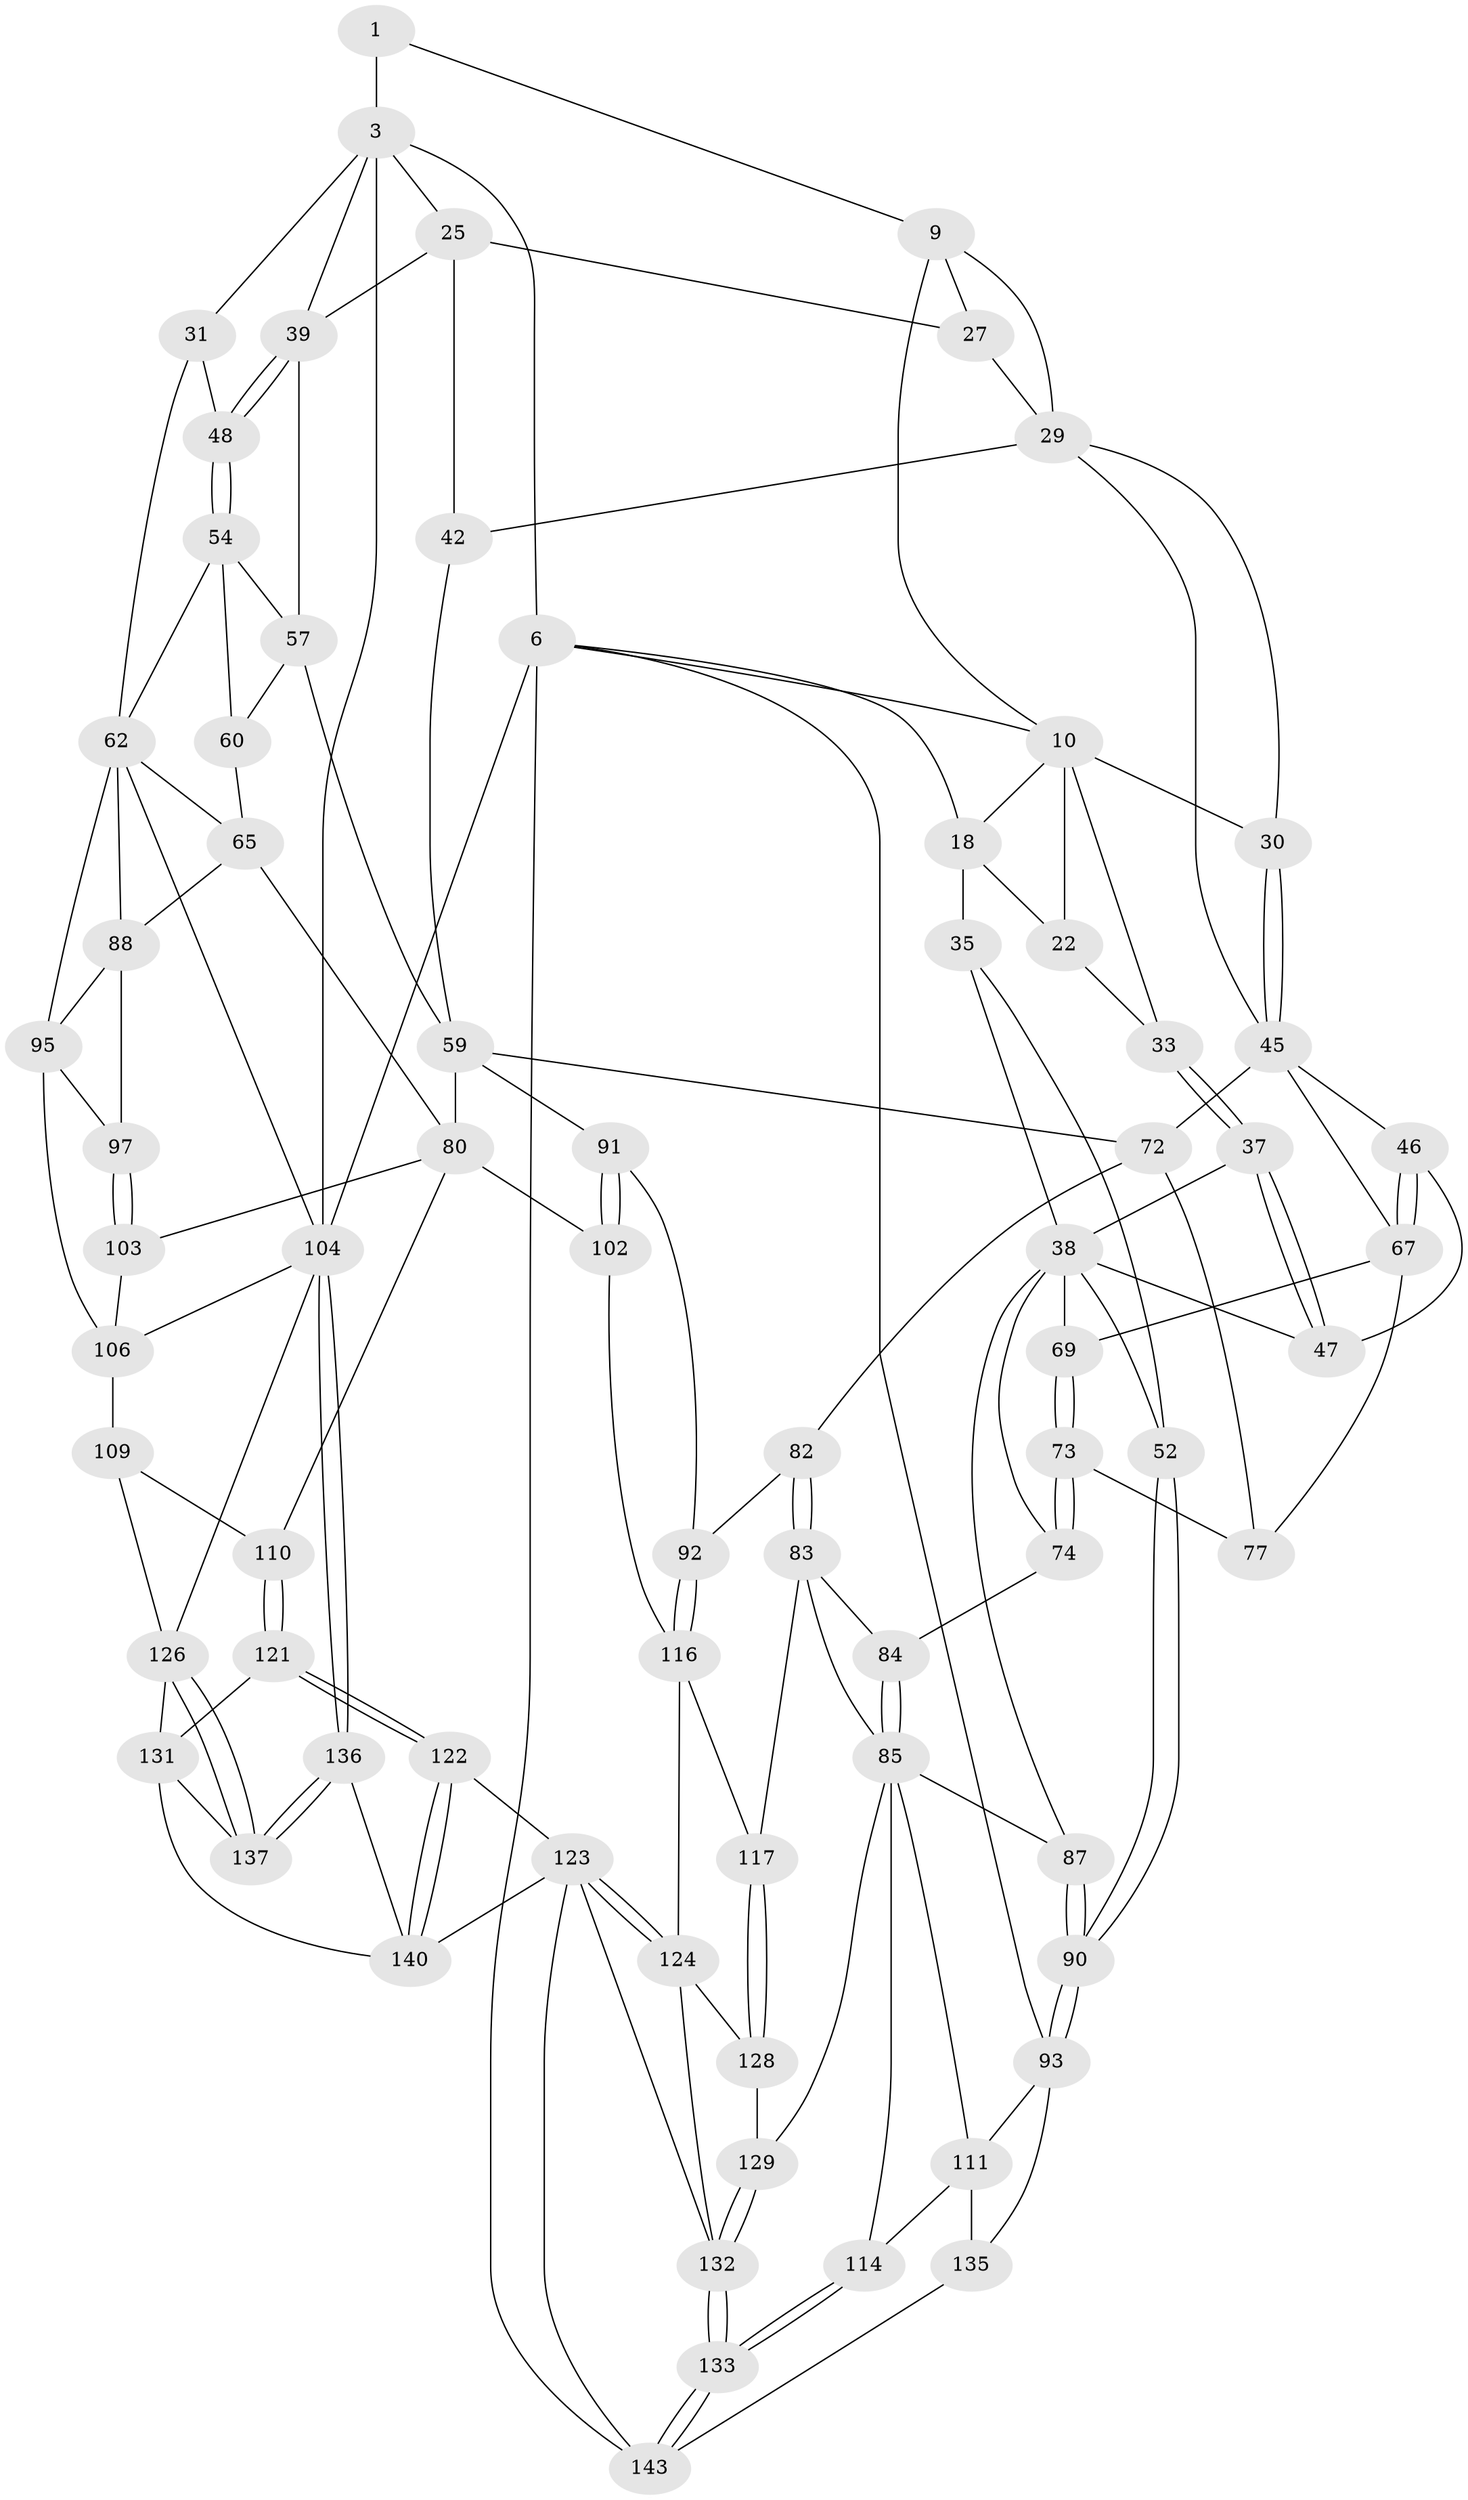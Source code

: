 // original degree distribution, {3: 0.0136986301369863, 4: 0.22602739726027396, 6: 0.21232876712328766, 5: 0.547945205479452}
// Generated by graph-tools (version 1.1) at 2025/16/03/09/25 04:16:46]
// undirected, 73 vertices, 164 edges
graph export_dot {
graph [start="1"]
  node [color=gray90,style=filled];
  1 [pos="+0.3615949282289235+0",super="+2+8"];
  3 [pos="+0.6629077992147424+0",super="+4+13"];
  6 [pos="+0+0",super="+7+94"];
  9 [pos="+0.3437325176556137+0.02685584966979774",super="+28"];
  10 [pos="+0.3079006054906675+0.05475526986455325",super="+20+11"];
  18 [pos="+0+0.0408898519931852",super="+19+24"];
  22 [pos="+0.1335460397263953+0.055702664057899136",super="+23"];
  25 [pos="+0.5155735550841772+0.10563498825538802",super="+41+26"];
  27 [pos="+0.42869715881242604+0.12684819736503236"];
  29 [pos="+0.36368955851590345+0.19345013236714986",super="+34"];
  30 [pos="+0.2868585636816189+0.18463994417716728"];
  31 [pos="+0.8894611123635486+0.16702720535790466",super="+32"];
  33 [pos="+0.15856883483985443+0.20557478876690943"];
  35 [pos="+0.05112100814551591+0.15008270322502457",super="+36"];
  37 [pos="+0.15644830651305286+0.21316271390565142"];
  38 [pos="+0.10835748110427118+0.22223485852269606",super="+50"];
  39 [pos="+0.6720094000063677+0.16047787551540657",super="+40"];
  42 [pos="+0.43248621803150844+0.27299484238612987",super="+44"];
  45 [pos="+0.2597903569987717+0.23360844748184167",super="+49"];
  46 [pos="+0.2309206556549708+0.2666160935127649"];
  47 [pos="+0.21458712447142242+0.2668428700350906"];
  48 [pos="+0.8413196120324932+0.1966127721465373"];
  52 [pos="+0+0.35758814856544413"];
  54 [pos="+0.8182974444209569+0.23164989893675608",super="+55"];
  57 [pos="+0.6672273935765315+0.2413558828302433",super="+58"];
  59 [pos="+0.5805369402592455+0.38558353061658684",super="+70"];
  60 [pos="+0.7318585790728086+0.38218169606493746",super="+61"];
  62 [pos="+1+0.3542008273461697",super="+98+63"];
  65 [pos="+0.7288347152403372+0.43173469627726",super="+79"];
  67 [pos="+0.3067274000350456+0.34345870273962004",super="+68"];
  69 [pos="+0.1763099761611512+0.37585560625057485"];
  72 [pos="+0.43537828594459366+0.4689274778284034",super="+76"];
  73 [pos="+0.16291143997796834+0.40161484349050697",super="+78"];
  74 [pos="+0.09138959004655338+0.45353076309877727",super="+81"];
  77 [pos="+0.2951517762382613+0.47920353597865756"];
  80 [pos="+0.6641185568865969+0.5025955493916849",super="+100"];
  82 [pos="+0.2817568208901147+0.5982439752490154"];
  83 [pos="+0.2406105001104735+0.6248396761196344",super="+118"];
  84 [pos="+0.22034146308444058+0.6290535323118651"];
  85 [pos="+0.21396882686054414+0.6325922877045768",super="+86+113"];
  87 [pos="+0.07671420116092591+0.582060557274816"];
  88 [pos="+0.9342040092330293+0.489628189809089",super="+89"];
  90 [pos="+0+0.6502757804894033"];
  91 [pos="+0.444278781182293+0.5955755043568626"];
  92 [pos="+0.3924420331900553+0.6485161393424945"];
  93 [pos="+0+0.761054627243891",super="+112"];
  95 [pos="+0.9176982564246672+0.5602297984690301",super="+99+96"];
  97 [pos="+0.8716859686420808+0.6029643406311571"];
  102 [pos="+0.5963427845984498+0.6414949534107574"];
  103 [pos="+0.7440089134229321+0.6137206664247619"];
  104 [pos="+1+1",super="+105"];
  106 [pos="+0.8935931877033437+0.6756409450446634",super="+108+107"];
  109 [pos="+0.7885662751931254+0.7659149470730835"];
  110 [pos="+0.6420216481200773+0.6703080477981286"];
  111 [pos="+0.1254822031376546+0.6410502753918211",super="+115"];
  114 [pos="+0.15999913760374004+0.8325615892484772"];
  116 [pos="+0.40937086744745504+0.6836853534832421",super="+119"];
  117 [pos="+0.39404938110817045+0.7230909423932393"];
  121 [pos="+0.6688457330433829+0.8243966348240115"];
  122 [pos="+0.64297579001549+0.8424677757880001"];
  123 [pos="+0.6303970229350019+0.8425185545486815",super="+139"];
  124 [pos="+0.5299746865423215+0.7797202574025405",super="+130"];
  126 [pos="+0.8873075494894163+0.8339306147512974",super="+127"];
  128 [pos="+0.38050383567773344+0.7850297135307572"];
  129 [pos="+0.32770477312124097+0.8087673746961807"];
  131 [pos="+0.7750290466418637+0.816317642973544",super="+138"];
  132 [pos="+0.31873032550465524+0.9092194045168884",super="+134"];
  133 [pos="+0.21036504831236483+1"];
  135 [pos="+0+0.8056624779375474"];
  136 [pos="+1+1"];
  137 [pos="+0.9482118055252262+1"];
  140 [pos="+0.6836221614768462+0.9934625953409355",super="+141"];
  143 [pos="+0.20374936576198008+1",super="+146+144"];
  1 -- 3 [weight=2];
  1 -- 9;
  3 -- 6;
  3 -- 104;
  3 -- 31 [weight=2];
  3 -- 25;
  3 -- 39;
  6 -- 18;
  6 -- 10;
  6 -- 104;
  6 -- 93;
  6 -- 143 [weight=2];
  9 -- 10;
  9 -- 27;
  9 -- 29;
  10 -- 33;
  10 -- 30;
  10 -- 22 [weight=2];
  10 -- 18;
  18 -- 35 [weight=2];
  18 -- 22;
  22 -- 33;
  25 -- 42 [weight=2];
  25 -- 39;
  25 -- 27;
  27 -- 29;
  29 -- 30;
  29 -- 42;
  29 -- 45;
  30 -- 45;
  30 -- 45;
  31 -- 48;
  31 -- 62;
  33 -- 37;
  33 -- 37;
  35 -- 38;
  35 -- 52;
  37 -- 38;
  37 -- 47;
  37 -- 47;
  38 -- 52;
  38 -- 69;
  38 -- 87;
  38 -- 74;
  38 -- 47;
  39 -- 48;
  39 -- 48;
  39 -- 57;
  42 -- 59;
  45 -- 46;
  45 -- 72;
  45 -- 67;
  46 -- 47;
  46 -- 67;
  46 -- 67;
  48 -- 54;
  48 -- 54;
  52 -- 90;
  52 -- 90;
  54 -- 57;
  54 -- 60 [weight=2];
  54 -- 62;
  57 -- 59;
  57 -- 60;
  59 -- 80;
  59 -- 72;
  59 -- 91;
  60 -- 65;
  62 -- 95;
  62 -- 65;
  62 -- 88;
  62 -- 104;
  65 -- 80;
  65 -- 88;
  67 -- 69;
  67 -- 77;
  69 -- 73;
  69 -- 73;
  72 -- 82;
  72 -- 77;
  73 -- 74 [weight=2];
  73 -- 74;
  73 -- 77;
  74 -- 84;
  80 -- 102;
  80 -- 110;
  80 -- 103;
  82 -- 83;
  82 -- 83;
  82 -- 92;
  83 -- 84;
  83 -- 117;
  83 -- 85;
  84 -- 85;
  84 -- 85;
  85 -- 87;
  85 -- 111;
  85 -- 129;
  85 -- 114;
  87 -- 90;
  87 -- 90;
  88 -- 95;
  88 -- 97;
  90 -- 93;
  90 -- 93;
  91 -- 92;
  91 -- 102;
  91 -- 102;
  92 -- 116;
  92 -- 116;
  93 -- 135;
  93 -- 111;
  95 -- 106 [weight=2];
  95 -- 97;
  97 -- 103;
  97 -- 103;
  102 -- 116;
  103 -- 106;
  104 -- 136;
  104 -- 136;
  104 -- 106;
  104 -- 126;
  106 -- 109;
  109 -- 110;
  109 -- 126;
  110 -- 121;
  110 -- 121;
  111 -- 135;
  111 -- 114;
  114 -- 133;
  114 -- 133;
  116 -- 117;
  116 -- 124;
  117 -- 128;
  117 -- 128;
  121 -- 122;
  121 -- 122;
  121 -- 131;
  122 -- 123;
  122 -- 140;
  122 -- 140;
  123 -- 124;
  123 -- 124;
  123 -- 132;
  123 -- 143;
  123 -- 140;
  124 -- 128;
  124 -- 132;
  126 -- 137;
  126 -- 137;
  126 -- 131;
  128 -- 129;
  129 -- 132;
  129 -- 132;
  131 -- 137;
  131 -- 140;
  132 -- 133;
  132 -- 133;
  133 -- 143;
  133 -- 143;
  135 -- 143;
  136 -- 137;
  136 -- 137;
  136 -- 140;
}
